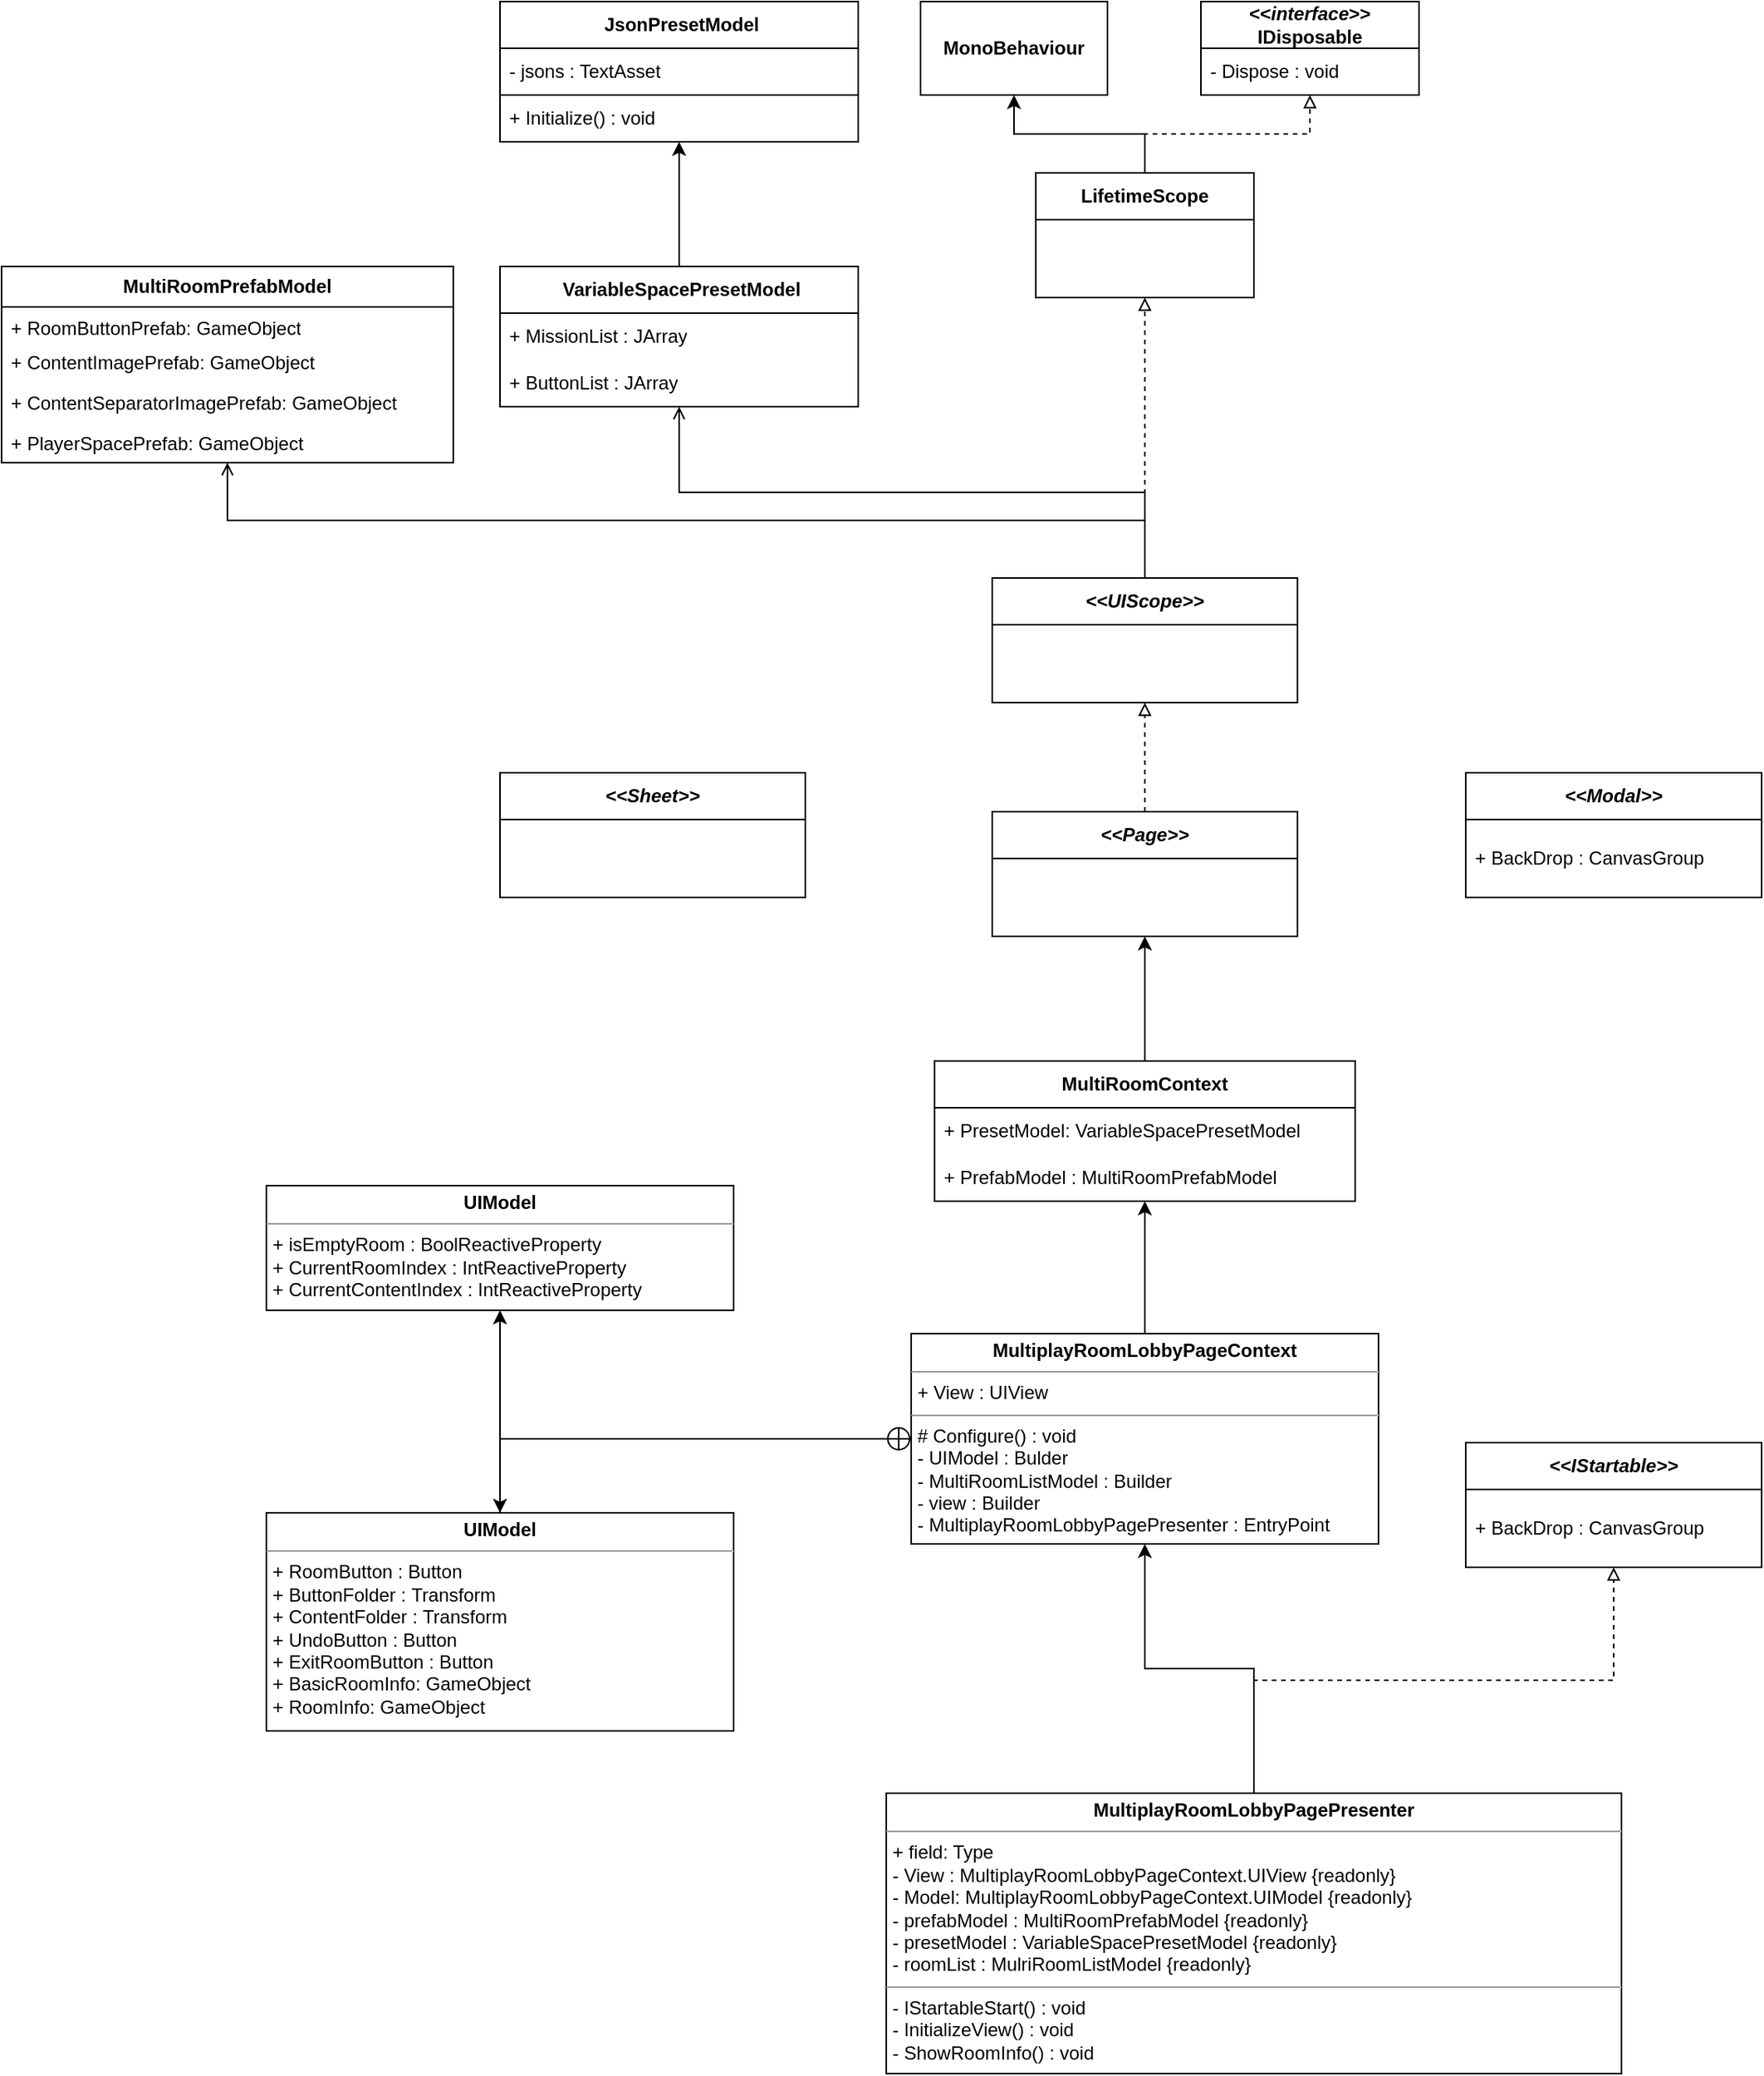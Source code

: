 <mxfile version="21.4.0" type="github">
  <diagram name="페이지-1" id="qjko9GQbYzi4dv4aS_Vg">
    <mxGraphModel dx="2269" dy="736" grid="1" gridSize="10" guides="1" tooltips="1" connect="1" arrows="1" fold="1" page="1" pageScale="1" pageWidth="827" pageHeight="1169" math="0" shadow="0">
      <root>
        <mxCell id="0" />
        <mxCell id="1" parent="0" />
        <mxCell id="20aFcJe1FkNS2ckluplD-59" style="edgeStyle=orthogonalEdgeStyle;rounded=0;orthogonalLoop=1;jettySize=auto;html=1;exitX=0.5;exitY=0;exitDx=0;exitDy=0;dashed=1;endArrow=block;endFill=0;" parent="1" source="hD7H4eB_J3QczMmHOgrV-2" target="20aFcJe1FkNS2ckluplD-28" edge="1">
          <mxGeometry relative="1" as="geometry">
            <mxPoint x="290" y="330" as="sourcePoint" />
          </mxGeometry>
        </mxCell>
        <mxCell id="20aFcJe1FkNS2ckluplD-70" style="edgeStyle=orthogonalEdgeStyle;rounded=0;orthogonalLoop=1;jettySize=auto;html=1;endArrow=open;endFill=0;exitX=0.5;exitY=0;exitDx=0;exitDy=0;" parent="1" source="hD7H4eB_J3QczMmHOgrV-2" target="20aFcJe1FkNS2ckluplD-46" edge="1">
          <mxGeometry relative="1" as="geometry">
            <mxPoint x="390" y="430" as="sourcePoint" />
          </mxGeometry>
        </mxCell>
        <mxCell id="20aFcJe1FkNS2ckluplD-71" style="edgeStyle=orthogonalEdgeStyle;rounded=0;orthogonalLoop=1;jettySize=auto;html=1;endArrow=open;endFill=0;exitX=0.5;exitY=0;exitDx=0;exitDy=0;" parent="1" source="hD7H4eB_J3QczMmHOgrV-2" target="20aFcJe1FkNS2ckluplD-63" edge="1">
          <mxGeometry relative="1" as="geometry">
            <mxPoint x="390" y="420" as="sourcePoint" />
          </mxGeometry>
        </mxCell>
        <mxCell id="hD7H4eB_J3QczMmHOgrV-8" style="edgeStyle=orthogonalEdgeStyle;rounded=0;orthogonalLoop=1;jettySize=auto;html=1;exitX=0.5;exitY=0;exitDx=0;exitDy=0;entryX=0.5;entryY=1;entryDx=0;entryDy=0;" edge="1" parent="1" source="20aFcJe1FkNS2ckluplD-9" target="hD7H4eB_J3QczMmHOgrV-6">
          <mxGeometry relative="1" as="geometry" />
        </mxCell>
        <mxCell id="20aFcJe1FkNS2ckluplD-9" value="&lt;b&gt;MultiRoomContext&lt;/b&gt;" style="swimlane;fontStyle=0;childLayout=stackLayout;horizontal=1;startSize=30;horizontalStack=0;resizeParent=1;resizeParentMax=0;resizeLast=0;collapsible=1;marginBottom=0;whiteSpace=wrap;html=1;" parent="1" vertex="1">
          <mxGeometry x="279" y="730" width="270" height="90" as="geometry">
            <mxRectangle x="299" y="80" width="110" height="30" as="alternateBounds" />
          </mxGeometry>
        </mxCell>
        <mxCell id="20aFcJe1FkNS2ckluplD-10" value="+ PresetModel:&amp;nbsp;VariableSpacePresetModel&lt;br&gt;" style="text;strokeColor=none;fillColor=none;align=left;verticalAlign=middle;spacingLeft=4;spacingRight=4;overflow=hidden;points=[[0,0.5],[1,0.5]];portConstraint=eastwest;rotatable=0;whiteSpace=wrap;html=1;" parent="20aFcJe1FkNS2ckluplD-9" vertex="1">
          <mxGeometry y="30" width="270" height="30" as="geometry" />
        </mxCell>
        <mxCell id="20aFcJe1FkNS2ckluplD-68" value="+&amp;nbsp;PrefabModel&lt;span style=&quot;background-color: initial;&quot;&gt;&amp;nbsp;: MultiRoomPrefabModel&amp;nbsp;&lt;/span&gt;" style="text;strokeColor=none;fillColor=none;align=left;verticalAlign=middle;spacingLeft=4;spacingRight=4;overflow=hidden;points=[[0,0.5],[1,0.5]];portConstraint=eastwest;rotatable=0;whiteSpace=wrap;html=1;" parent="20aFcJe1FkNS2ckluplD-9" vertex="1">
          <mxGeometry y="60" width="270" height="30" as="geometry" />
        </mxCell>
        <mxCell id="20aFcJe1FkNS2ckluplD-35" style="edgeStyle=orthogonalEdgeStyle;rounded=0;orthogonalLoop=1;jettySize=auto;html=1;exitX=0.5;exitY=0;exitDx=0;exitDy=0;entryX=0.5;entryY=1;entryDx=0;entryDy=0;" parent="1" source="20aFcJe1FkNS2ckluplD-28" target="20aFcJe1FkNS2ckluplD-32" edge="1">
          <mxGeometry relative="1" as="geometry" />
        </mxCell>
        <mxCell id="20aFcJe1FkNS2ckluplD-36" style="edgeStyle=orthogonalEdgeStyle;rounded=0;orthogonalLoop=1;jettySize=auto;html=1;exitX=0.5;exitY=0;exitDx=0;exitDy=0;dashed=1;endArrow=block;endFill=0;" parent="1" source="20aFcJe1FkNS2ckluplD-28" target="20aFcJe1FkNS2ckluplD-39" edge="1">
          <mxGeometry relative="1" as="geometry">
            <mxPoint x="520.96" y="117.02" as="targetPoint" />
          </mxGeometry>
        </mxCell>
        <mxCell id="20aFcJe1FkNS2ckluplD-28" value="&lt;b&gt;LifetimeScope&lt;/b&gt;" style="swimlane;fontStyle=0;childLayout=stackLayout;horizontal=1;startSize=30;horizontalStack=0;resizeParent=1;resizeParentMax=0;resizeLast=0;collapsible=1;marginBottom=0;whiteSpace=wrap;html=1;" parent="1" vertex="1">
          <mxGeometry x="344" y="160" width="140" height="80" as="geometry" />
        </mxCell>
        <mxCell id="20aFcJe1FkNS2ckluplD-32" value="&lt;b&gt;MonoBehaviour&lt;/b&gt;" style="rounded=0;whiteSpace=wrap;html=1;" parent="1" vertex="1">
          <mxGeometry x="270" y="50" width="120" height="60" as="geometry" />
        </mxCell>
        <mxCell id="20aFcJe1FkNS2ckluplD-39" value="&lt;b style=&quot;border-color: var(--border-color);&quot;&gt;&amp;lt;&amp;lt;&lt;i style=&quot;border-color: var(--border-color);&quot;&gt;interface&lt;/i&gt;&amp;gt;&amp;gt;&lt;br style=&quot;border-color: var(--border-color);&quot;&gt;IDisposable&lt;/b&gt;" style="swimlane;fontStyle=0;childLayout=stackLayout;horizontal=1;startSize=30;horizontalStack=0;resizeParent=1;resizeParentMax=0;resizeLast=0;collapsible=1;marginBottom=0;whiteSpace=wrap;html=1;" parent="1" vertex="1">
          <mxGeometry x="450" y="50" width="140" height="60" as="geometry" />
        </mxCell>
        <mxCell id="20aFcJe1FkNS2ckluplD-40" value="- Dispose : void" style="text;strokeColor=none;fillColor=none;align=left;verticalAlign=middle;spacingLeft=4;spacingRight=4;overflow=hidden;points=[[0,0.5],[1,0.5]];portConstraint=eastwest;rotatable=0;whiteSpace=wrap;html=1;" parent="20aFcJe1FkNS2ckluplD-39" vertex="1">
          <mxGeometry y="30" width="140" height="30" as="geometry" />
        </mxCell>
        <mxCell id="20aFcJe1FkNS2ckluplD-56" style="edgeStyle=orthogonalEdgeStyle;rounded=0;orthogonalLoop=1;jettySize=auto;html=1;exitX=0.5;exitY=0;exitDx=0;exitDy=0;" parent="1" source="20aFcJe1FkNS2ckluplD-46" target="20aFcJe1FkNS2ckluplD-50" edge="1">
          <mxGeometry relative="1" as="geometry" />
        </mxCell>
        <mxCell id="20aFcJe1FkNS2ckluplD-46" value="&lt;b&gt;&amp;nbsp;VariableSpacePresetModel&lt;/b&gt;" style="swimlane;fontStyle=0;childLayout=stackLayout;horizontal=1;startSize=30;horizontalStack=0;resizeParent=1;resizeParentMax=0;resizeLast=0;collapsible=1;marginBottom=0;whiteSpace=wrap;html=1;" parent="1" vertex="1">
          <mxGeometry y="220" width="230" height="90" as="geometry" />
        </mxCell>
        <mxCell id="20aFcJe1FkNS2ckluplD-47" value="+ MissionList : JArray" style="text;strokeColor=none;fillColor=none;align=left;verticalAlign=middle;spacingLeft=4;spacingRight=4;overflow=hidden;points=[[0,0.5],[1,0.5]];portConstraint=eastwest;rotatable=0;whiteSpace=wrap;html=1;" parent="20aFcJe1FkNS2ckluplD-46" vertex="1">
          <mxGeometry y="30" width="230" height="30" as="geometry" />
        </mxCell>
        <mxCell id="20aFcJe1FkNS2ckluplD-48" value="+ ButtonList : JArray" style="text;strokeColor=none;fillColor=none;align=left;verticalAlign=middle;spacingLeft=4;spacingRight=4;overflow=hidden;points=[[0,0.5],[1,0.5]];portConstraint=eastwest;rotatable=0;whiteSpace=wrap;html=1;" parent="20aFcJe1FkNS2ckluplD-46" vertex="1">
          <mxGeometry y="60" width="230" height="30" as="geometry" />
        </mxCell>
        <mxCell id="20aFcJe1FkNS2ckluplD-50" value="&lt;b&gt;&amp;nbsp;JsonPresetModel&lt;/b&gt;" style="swimlane;fontStyle=0;childLayout=stackLayout;horizontal=1;startSize=30;horizontalStack=0;resizeParent=1;resizeParentMax=0;resizeLast=0;collapsible=1;marginBottom=0;whiteSpace=wrap;html=1;" parent="1" vertex="1">
          <mxGeometry y="50" width="230" height="90" as="geometry" />
        </mxCell>
        <mxCell id="20aFcJe1FkNS2ckluplD-51" value="- jsons : TextAsset" style="text;strokeColor=none;fillColor=none;align=left;verticalAlign=middle;spacingLeft=4;spacingRight=4;overflow=hidden;points=[[0,0.5],[1,0.5]];portConstraint=eastwest;rotatable=0;whiteSpace=wrap;html=1;" parent="20aFcJe1FkNS2ckluplD-50" vertex="1">
          <mxGeometry y="30" width="230" height="30" as="geometry" />
        </mxCell>
        <mxCell id="20aFcJe1FkNS2ckluplD-52" value="+ Initialize() : void" style="text;strokeColor=default;fillColor=none;align=left;verticalAlign=middle;spacingLeft=4;spacingRight=4;overflow=hidden;points=[[0,0.5],[1,0.5]];portConstraint=eastwest;rotatable=0;whiteSpace=wrap;html=1;" parent="20aFcJe1FkNS2ckluplD-50" vertex="1">
          <mxGeometry y="60" width="230" height="30" as="geometry" />
        </mxCell>
        <mxCell id="20aFcJe1FkNS2ckluplD-63" value="&lt;b&gt;MultiRoomPrefabModel&lt;/b&gt;" style="swimlane;fontStyle=0;childLayout=stackLayout;horizontal=1;startSize=26;fillColor=none;horizontalStack=0;resizeParent=1;resizeParentMax=0;resizeLast=0;collapsible=1;marginBottom=0;whiteSpace=wrap;html=1;" parent="1" vertex="1">
          <mxGeometry x="-320" y="220" width="290" height="126" as="geometry" />
        </mxCell>
        <mxCell id="20aFcJe1FkNS2ckluplD-64" value="+&amp;nbsp;RoomButtonPrefab&lt;span style=&quot;background-color: initial;&quot;&gt;: GameObject&lt;/span&gt;" style="text;strokeColor=none;fillColor=none;align=left;verticalAlign=top;spacingLeft=4;spacingRight=4;overflow=hidden;rotatable=0;points=[[0,0.5],[1,0.5]];portConstraint=eastwest;whiteSpace=wrap;html=1;" parent="20aFcJe1FkNS2ckluplD-63" vertex="1">
          <mxGeometry y="26" width="290" height="22" as="geometry" />
        </mxCell>
        <mxCell id="20aFcJe1FkNS2ckluplD-65" value="+&amp;nbsp;ContentImagePrefab&lt;span style=&quot;background-color: initial;&quot;&gt;: GameObject&lt;/span&gt;" style="text;strokeColor=none;fillColor=none;align=left;verticalAlign=top;spacingLeft=4;spacingRight=4;overflow=hidden;rotatable=0;points=[[0,0.5],[1,0.5]];portConstraint=eastwest;whiteSpace=wrap;html=1;" parent="20aFcJe1FkNS2ckluplD-63" vertex="1">
          <mxGeometry y="48" width="290" height="26" as="geometry" />
        </mxCell>
        <mxCell id="20aFcJe1FkNS2ckluplD-66" value="+ ContentSeparatorImagePrefab&lt;span style=&quot;background-color: initial;&quot;&gt;: GameObject&lt;/span&gt;" style="text;strokeColor=none;fillColor=none;align=left;verticalAlign=top;spacingLeft=4;spacingRight=4;overflow=hidden;rotatable=0;points=[[0,0.5],[1,0.5]];portConstraint=eastwest;whiteSpace=wrap;html=1;" parent="20aFcJe1FkNS2ckluplD-63" vertex="1">
          <mxGeometry y="74" width="290" height="26" as="geometry" />
        </mxCell>
        <mxCell id="20aFcJe1FkNS2ckluplD-67" value="+&amp;nbsp;PlayerSpacePrefab&lt;span style=&quot;background-color: initial;&quot;&gt;: GameObject&lt;/span&gt;" style="text;strokeColor=none;fillColor=none;align=left;verticalAlign=top;spacingLeft=4;spacingRight=4;overflow=hidden;rotatable=0;points=[[0,0.5],[1,0.5]];portConstraint=eastwest;whiteSpace=wrap;html=1;" parent="20aFcJe1FkNS2ckluplD-63" vertex="1">
          <mxGeometry y="100" width="290" height="26" as="geometry" />
        </mxCell>
        <mxCell id="20aFcJe1FkNS2ckluplD-78" style="edgeStyle=orthogonalEdgeStyle;rounded=0;orthogonalLoop=1;jettySize=auto;html=1;exitX=0.5;exitY=0;exitDx=0;exitDy=0;" parent="1" source="20aFcJe1FkNS2ckluplD-92" target="20aFcJe1FkNS2ckluplD-9" edge="1">
          <mxGeometry relative="1" as="geometry">
            <mxPoint x="414" y="650" as="sourcePoint" />
          </mxGeometry>
        </mxCell>
        <mxCell id="20aFcJe1FkNS2ckluplD-88" style="edgeStyle=orthogonalEdgeStyle;rounded=0;orthogonalLoop=1;jettySize=auto;html=1;entryX=0.5;entryY=1;entryDx=0;entryDy=0;exitX=0;exitY=0.5;exitDx=0;exitDy=0;" parent="1" source="20aFcJe1FkNS2ckluplD-92" target="20aFcJe1FkNS2ckluplD-79" edge="1">
          <mxGeometry relative="1" as="geometry">
            <mxPoint x="264" y="686" as="sourcePoint" />
          </mxGeometry>
        </mxCell>
        <mxCell id="20aFcJe1FkNS2ckluplD-90" style="edgeStyle=orthogonalEdgeStyle;rounded=0;orthogonalLoop=1;jettySize=auto;html=1;exitX=0;exitY=0.5;exitDx=0;exitDy=0;entryX=0.5;entryY=0;entryDx=0;entryDy=0;" parent="1" source="20aFcJe1FkNS2ckluplD-92" target="20aFcJe1FkNS2ckluplD-80" edge="1">
          <mxGeometry relative="1" as="geometry">
            <mxPoint x="264" y="685.5" as="sourcePoint" />
          </mxGeometry>
        </mxCell>
        <mxCell id="20aFcJe1FkNS2ckluplD-79" value="&lt;p style=&quot;margin:0px;margin-top:4px;text-align:center;&quot;&gt;&lt;b&gt;UIModel&lt;/b&gt;&lt;/p&gt;&lt;hr size=&quot;1&quot;&gt;&lt;p style=&quot;margin:0px;margin-left:4px;&quot;&gt;&lt;/p&gt;&lt;p style=&quot;margin:0px;margin-left:4px;&quot;&gt;+ isEmptyRoom : BoolReactiveProperty&lt;/p&gt;&lt;p style=&quot;border-color: var(--border-color); margin: 0px 0px 0px 4px;&quot;&gt;+&amp;nbsp;CurrentRoomIndex&amp;nbsp;&lt;span style=&quot;background-color: initial;&quot;&gt;: IntReactiveProperty&lt;/span&gt;&lt;/p&gt;&lt;p style=&quot;border-color: var(--border-color); margin: 0px 0px 0px 4px;&quot;&gt;+&amp;nbsp;CurrentContentIndex&amp;nbsp;&lt;span style=&quot;background-color: initial;&quot;&gt;: IntReactiveProperty&lt;/span&gt;&lt;/p&gt;&lt;p style=&quot;border-color: var(--border-color); margin: 0px 0px 0px 4px;&quot;&gt;&lt;br style=&quot;border-color: var(--border-color);&quot;&gt;&lt;/p&gt;&lt;p style=&quot;border-color: var(--border-color); margin: 0px 0px 0px 4px;&quot;&gt;&lt;br&gt;&lt;/p&gt;&lt;p style=&quot;margin:0px;margin-left:4px;&quot;&gt;&lt;br&gt;&lt;/p&gt;" style="verticalAlign=top;align=left;overflow=fill;fontSize=12;fontFamily=Helvetica;html=1;whiteSpace=wrap;" parent="1" vertex="1">
          <mxGeometry x="-150" y="810" width="300" height="80" as="geometry" />
        </mxCell>
        <mxCell id="20aFcJe1FkNS2ckluplD-94" style="edgeStyle=orthogonalEdgeStyle;rounded=0;orthogonalLoop=1;jettySize=auto;html=1;exitX=0.5;exitY=0;exitDx=0;exitDy=0;entryX=0;entryY=0.5;entryDx=0;entryDy=0;endArrow=circlePlus;endFill=0;" parent="1" source="20aFcJe1FkNS2ckluplD-80" target="20aFcJe1FkNS2ckluplD-92" edge="1">
          <mxGeometry relative="1" as="geometry" />
        </mxCell>
        <mxCell id="20aFcJe1FkNS2ckluplD-80" value="&lt;p style=&quot;margin:0px;margin-top:4px;text-align:center;&quot;&gt;&lt;b&gt;UIModel&lt;/b&gt;&lt;/p&gt;&lt;hr size=&quot;1&quot;&gt;&lt;p style=&quot;margin:0px;margin-left:4px;&quot;&gt;&lt;/p&gt;&lt;p style=&quot;margin:0px;margin-left:4px;&quot;&gt;+&amp;nbsp;RoomButton : Button&lt;/p&gt;&lt;p style=&quot;border-color: var(--border-color); margin: 0px 0px 0px 4px;&quot;&gt;+&amp;nbsp;ButtonFolder&amp;nbsp;&lt;span style=&quot;background-color: initial;&quot;&gt;:&amp;nbsp;&lt;/span&gt;Transform&lt;/p&gt;&lt;p style=&quot;border-color: var(--border-color); margin: 0px 0px 0px 4px;&quot;&gt;+&amp;nbsp;ContentFolder&amp;nbsp;&lt;span style=&quot;background-color: initial;&quot;&gt;:&amp;nbsp;Transform&lt;/span&gt;&lt;/p&gt;&lt;p style=&quot;border-color: var(--border-color); margin: 0px 0px 0px 4px;&quot;&gt;+&amp;nbsp;UndoButton&amp;nbsp;&lt;span style=&quot;background-color: initial;&quot;&gt;: Button&lt;/span&gt;&lt;/p&gt;&lt;p style=&quot;border-color: var(--border-color); margin: 0px 0px 0px 4px;&quot;&gt;+&amp;nbsp;ExitRoomButton&amp;nbsp;&lt;span style=&quot;background-color: initial;&quot;&gt;: Button&lt;/span&gt;&lt;/p&gt;&lt;p style=&quot;border-color: var(--border-color); margin: 0px 0px 0px 4px;&quot;&gt;+&amp;nbsp;BasicRoomInfo&lt;span style=&quot;background-color: initial;&quot;&gt;:&amp;nbsp;&lt;/span&gt;GameObject&lt;/p&gt;&lt;div style=&quot;border-color: var(--border-color);&quot;&gt;&lt;p style=&quot;border-color: var(--border-color); margin: 0px 0px 0px 4px;&quot;&gt;+&amp;nbsp;RoomInfo&lt;span style=&quot;background-color: initial;&quot;&gt;:&amp;nbsp;GameObject&lt;/span&gt;&lt;/p&gt;&lt;div style=&quot;border-color: var(--border-color);&quot;&gt;&lt;br style=&quot;border-color: var(--border-color);&quot;&gt;&lt;/div&gt;&lt;/div&gt;&lt;div style=&quot;border-color: var(--border-color);&quot;&gt;&lt;br style=&quot;border-color: var(--border-color);&quot;&gt;&lt;/div&gt;&lt;div&gt;&lt;br&gt;&lt;/div&gt;&lt;p style=&quot;border-color: var(--border-color); margin: 0px 0px 0px 4px;&quot;&gt;&lt;br style=&quot;border-color: var(--border-color);&quot;&gt;&lt;/p&gt;&lt;p style=&quot;margin:0px;margin-left:4px;&quot;&gt;&lt;br&gt;&lt;/p&gt;" style="verticalAlign=top;align=left;overflow=fill;fontSize=12;fontFamily=Helvetica;html=1;whiteSpace=wrap;" parent="1" vertex="1">
          <mxGeometry x="-150" y="1020" width="300" height="140" as="geometry" />
        </mxCell>
        <mxCell id="20aFcJe1FkNS2ckluplD-92" value="&lt;p style=&quot;margin:0px;margin-top:4px;text-align:center;&quot;&gt;&lt;b style=&quot;border-color: var(--border-color);&quot;&gt;MultiplayRoomLobbyPageContext&lt;/b&gt;&lt;br&gt;&lt;/p&gt;&lt;hr size=&quot;1&quot;&gt;&lt;p style=&quot;margin:0px;margin-left:4px;&quot;&gt;+ View : UIView&lt;br&gt;&lt;/p&gt;&lt;hr size=&quot;1&quot;&gt;&lt;p style=&quot;margin:0px;margin-left:4px;&quot;&gt;# Configure&lt;span style=&quot;background-color: initial;&quot;&gt;() : void&lt;/span&gt;&lt;/p&gt;&lt;p style=&quot;margin:0px;margin-left:4px;&quot;&gt;&lt;span style=&quot;background-color: initial;&quot;&gt;- UIModel : Bulder&lt;/span&gt;&lt;/p&gt;&lt;p style=&quot;margin:0px;margin-left:4px;&quot;&gt;&lt;span style=&quot;background-color: initial;&quot;&gt;-&amp;nbsp;&lt;/span&gt;MultiRoomListModel : Builder&lt;/p&gt;&lt;p style=&quot;margin:0px;margin-left:4px;&quot;&gt;- view : Builder&lt;/p&gt;&lt;p style=&quot;margin:0px;margin-left:4px;&quot;&gt;-&amp;nbsp;MultiplayRoomLobbyPagePresenter : EntryPoint&lt;/p&gt;" style="verticalAlign=top;align=left;overflow=fill;fontSize=12;fontFamily=Helvetica;html=1;whiteSpace=wrap;" parent="1" vertex="1">
          <mxGeometry x="264" y="905" width="300" height="135" as="geometry" />
        </mxCell>
        <mxCell id="20aFcJe1FkNS2ckluplD-97" style="edgeStyle=orthogonalEdgeStyle;rounded=0;orthogonalLoop=1;jettySize=auto;html=1;exitX=0.5;exitY=0;exitDx=0;exitDy=0;entryX=0.5;entryY=1;entryDx=0;entryDy=0;" parent="1" source="20aFcJe1FkNS2ckluplD-96" target="20aFcJe1FkNS2ckluplD-92" edge="1">
          <mxGeometry relative="1" as="geometry" />
        </mxCell>
        <mxCell id="hD7H4eB_J3QczMmHOgrV-18" style="edgeStyle=orthogonalEdgeStyle;rounded=0;orthogonalLoop=1;jettySize=auto;html=1;exitX=0.5;exitY=0;exitDx=0;exitDy=0;entryX=0.5;entryY=1;entryDx=0;entryDy=0;dashed=1;endArrow=block;endFill=0;" edge="1" parent="1" source="20aFcJe1FkNS2ckluplD-96" target="hD7H4eB_J3QczMmHOgrV-16">
          <mxGeometry relative="1" as="geometry" />
        </mxCell>
        <mxCell id="20aFcJe1FkNS2ckluplD-96" value="&lt;p style=&quot;margin:0px;margin-top:4px;text-align:center;&quot;&gt;&lt;b&gt;MultiplayRoomLobbyPagePresenter&lt;/b&gt;&lt;/p&gt;&lt;hr size=&quot;1&quot;&gt;&lt;p style=&quot;margin:0px;margin-left:4px;&quot;&gt;+ field: Type&lt;/p&gt;&lt;p style=&quot;margin:0px;margin-left:4px;&quot;&gt;- View : MultiplayRoomLobbyPageContext.UIView {readonly}&lt;/p&gt;&lt;p style=&quot;border-color: var(--border-color); margin: 0px 0px 0px 4px;&quot;&gt;- Model: MultiplayRoomLobbyPageContext.UIModel {readonly}&amp;nbsp;&amp;nbsp;&lt;/p&gt;&lt;p style=&quot;border-color: var(--border-color); margin: 0px 0px 0px 4px;&quot;&gt;- prefabModel : MultiRoomPrefabModel {readonly}&lt;/p&gt;&lt;p style=&quot;border-color: var(--border-color); margin: 0px 0px 0px 4px;&quot;&gt;- presetModel : VariableSpacePresetModel {readonly}&lt;/p&gt;&lt;p style=&quot;border-color: var(--border-color); margin: 0px 0px 0px 4px;&quot;&gt;&lt;span style=&quot;background-color: initial;&quot;&gt;- roomList : MulriRoomListModel {readonly}&lt;/span&gt;&lt;/p&gt;&lt;hr size=&quot;1&quot;&gt;&lt;p style=&quot;margin:0px;margin-left:4px;&quot;&gt;- IStartableStart() : void&lt;/p&gt;&lt;p style=&quot;margin:0px;margin-left:4px;&quot;&gt;- InitializeView() : void&lt;/p&gt;&lt;p style=&quot;margin:0px;margin-left:4px;&quot;&gt;- ShowRoomInfo() : void&lt;/p&gt;&lt;p style=&quot;margin:0px;margin-left:4px;&quot;&gt;&lt;br&gt;&lt;/p&gt;&lt;p style=&quot;margin:0px;margin-left:4px;&quot;&gt;&lt;br&gt;&lt;/p&gt;&lt;p style=&quot;margin:0px;margin-left:4px;&quot;&gt;&lt;br&gt;&lt;/p&gt;&lt;p style=&quot;margin:0px;margin-left:4px;&quot;&gt;&lt;br&gt;&lt;/p&gt;" style="verticalAlign=top;align=left;overflow=fill;fontSize=12;fontFamily=Helvetica;html=1;whiteSpace=wrap;" parent="1" vertex="1">
          <mxGeometry x="248" y="1200" width="472" height="180" as="geometry" />
        </mxCell>
        <mxCell id="hD7H4eB_J3QczMmHOgrV-2" value="&lt;b&gt;&lt;i&gt;&amp;lt;&amp;lt;UIScope&amp;gt;&amp;gt;&lt;/i&gt;&lt;br&gt;&lt;/b&gt;" style="swimlane;fontStyle=0;childLayout=stackLayout;horizontal=1;startSize=30;horizontalStack=0;resizeParent=1;resizeParentMax=0;resizeLast=0;collapsible=1;marginBottom=0;whiteSpace=wrap;html=1;" vertex="1" parent="1">
          <mxGeometry x="316" y="420" width="196" height="80" as="geometry" />
        </mxCell>
        <mxCell id="hD7H4eB_J3QczMmHOgrV-5" value="&lt;b&gt;&lt;i&gt;&amp;lt;&amp;lt;Sheet&amp;gt;&amp;gt;&lt;/i&gt;&lt;br&gt;&lt;/b&gt;" style="swimlane;fontStyle=0;childLayout=stackLayout;horizontal=1;startSize=30;horizontalStack=0;resizeParent=1;resizeParentMax=0;resizeLast=0;collapsible=1;marginBottom=0;whiteSpace=wrap;html=1;" vertex="1" parent="1">
          <mxGeometry y="545" width="196" height="80" as="geometry" />
        </mxCell>
        <mxCell id="hD7H4eB_J3QczMmHOgrV-15" style="edgeStyle=orthogonalEdgeStyle;rounded=0;orthogonalLoop=1;jettySize=auto;html=1;exitX=0.5;exitY=0;exitDx=0;exitDy=0;dashed=1;endArrow=block;endFill=0;" edge="1" parent="1" source="hD7H4eB_J3QczMmHOgrV-6" target="hD7H4eB_J3QczMmHOgrV-2">
          <mxGeometry relative="1" as="geometry" />
        </mxCell>
        <mxCell id="hD7H4eB_J3QczMmHOgrV-6" value="&lt;b&gt;&lt;i&gt;&amp;lt;&amp;lt;Page&amp;gt;&amp;gt;&lt;/i&gt;&lt;br&gt;&lt;/b&gt;" style="swimlane;fontStyle=0;childLayout=stackLayout;horizontal=1;startSize=30;horizontalStack=0;resizeParent=1;resizeParentMax=0;resizeLast=0;collapsible=1;marginBottom=0;whiteSpace=wrap;html=1;" vertex="1" parent="1">
          <mxGeometry x="316" y="570" width="196" height="80" as="geometry" />
        </mxCell>
        <mxCell id="hD7H4eB_J3QczMmHOgrV-7" value="&lt;b&gt;&lt;i&gt;&amp;lt;&amp;lt;Modal&amp;gt;&amp;gt;&lt;/i&gt;&lt;br&gt;&lt;/b&gt;" style="swimlane;fontStyle=0;childLayout=stackLayout;horizontal=1;startSize=30;horizontalStack=0;resizeParent=1;resizeParentMax=0;resizeLast=0;collapsible=1;marginBottom=0;whiteSpace=wrap;html=1;" vertex="1" parent="1">
          <mxGeometry x="620" y="545" width="190" height="80" as="geometry" />
        </mxCell>
        <mxCell id="hD7H4eB_J3QczMmHOgrV-9" value="+ BackDrop : CanvasGroup" style="text;strokeColor=none;fillColor=none;align=left;verticalAlign=middle;spacingLeft=4;spacingRight=4;overflow=hidden;points=[[0,0.5],[1,0.5]];portConstraint=eastwest;rotatable=0;whiteSpace=wrap;html=1;" vertex="1" parent="hD7H4eB_J3QczMmHOgrV-7">
          <mxGeometry y="30" width="190" height="50" as="geometry" />
        </mxCell>
        <mxCell id="hD7H4eB_J3QczMmHOgrV-16" value="&lt;b&gt;&lt;i&gt;&amp;lt;&amp;lt;IStartable&amp;gt;&amp;gt;&lt;/i&gt;&lt;br&gt;&lt;/b&gt;" style="swimlane;fontStyle=0;childLayout=stackLayout;horizontal=1;startSize=30;horizontalStack=0;resizeParent=1;resizeParentMax=0;resizeLast=0;collapsible=1;marginBottom=0;whiteSpace=wrap;html=1;" vertex="1" parent="1">
          <mxGeometry x="620" y="975" width="190" height="80" as="geometry" />
        </mxCell>
        <mxCell id="hD7H4eB_J3QczMmHOgrV-17" value="+ BackDrop : CanvasGroup" style="text;strokeColor=none;fillColor=none;align=left;verticalAlign=middle;spacingLeft=4;spacingRight=4;overflow=hidden;points=[[0,0.5],[1,0.5]];portConstraint=eastwest;rotatable=0;whiteSpace=wrap;html=1;" vertex="1" parent="hD7H4eB_J3QczMmHOgrV-16">
          <mxGeometry y="30" width="190" height="50" as="geometry" />
        </mxCell>
      </root>
    </mxGraphModel>
  </diagram>
</mxfile>
